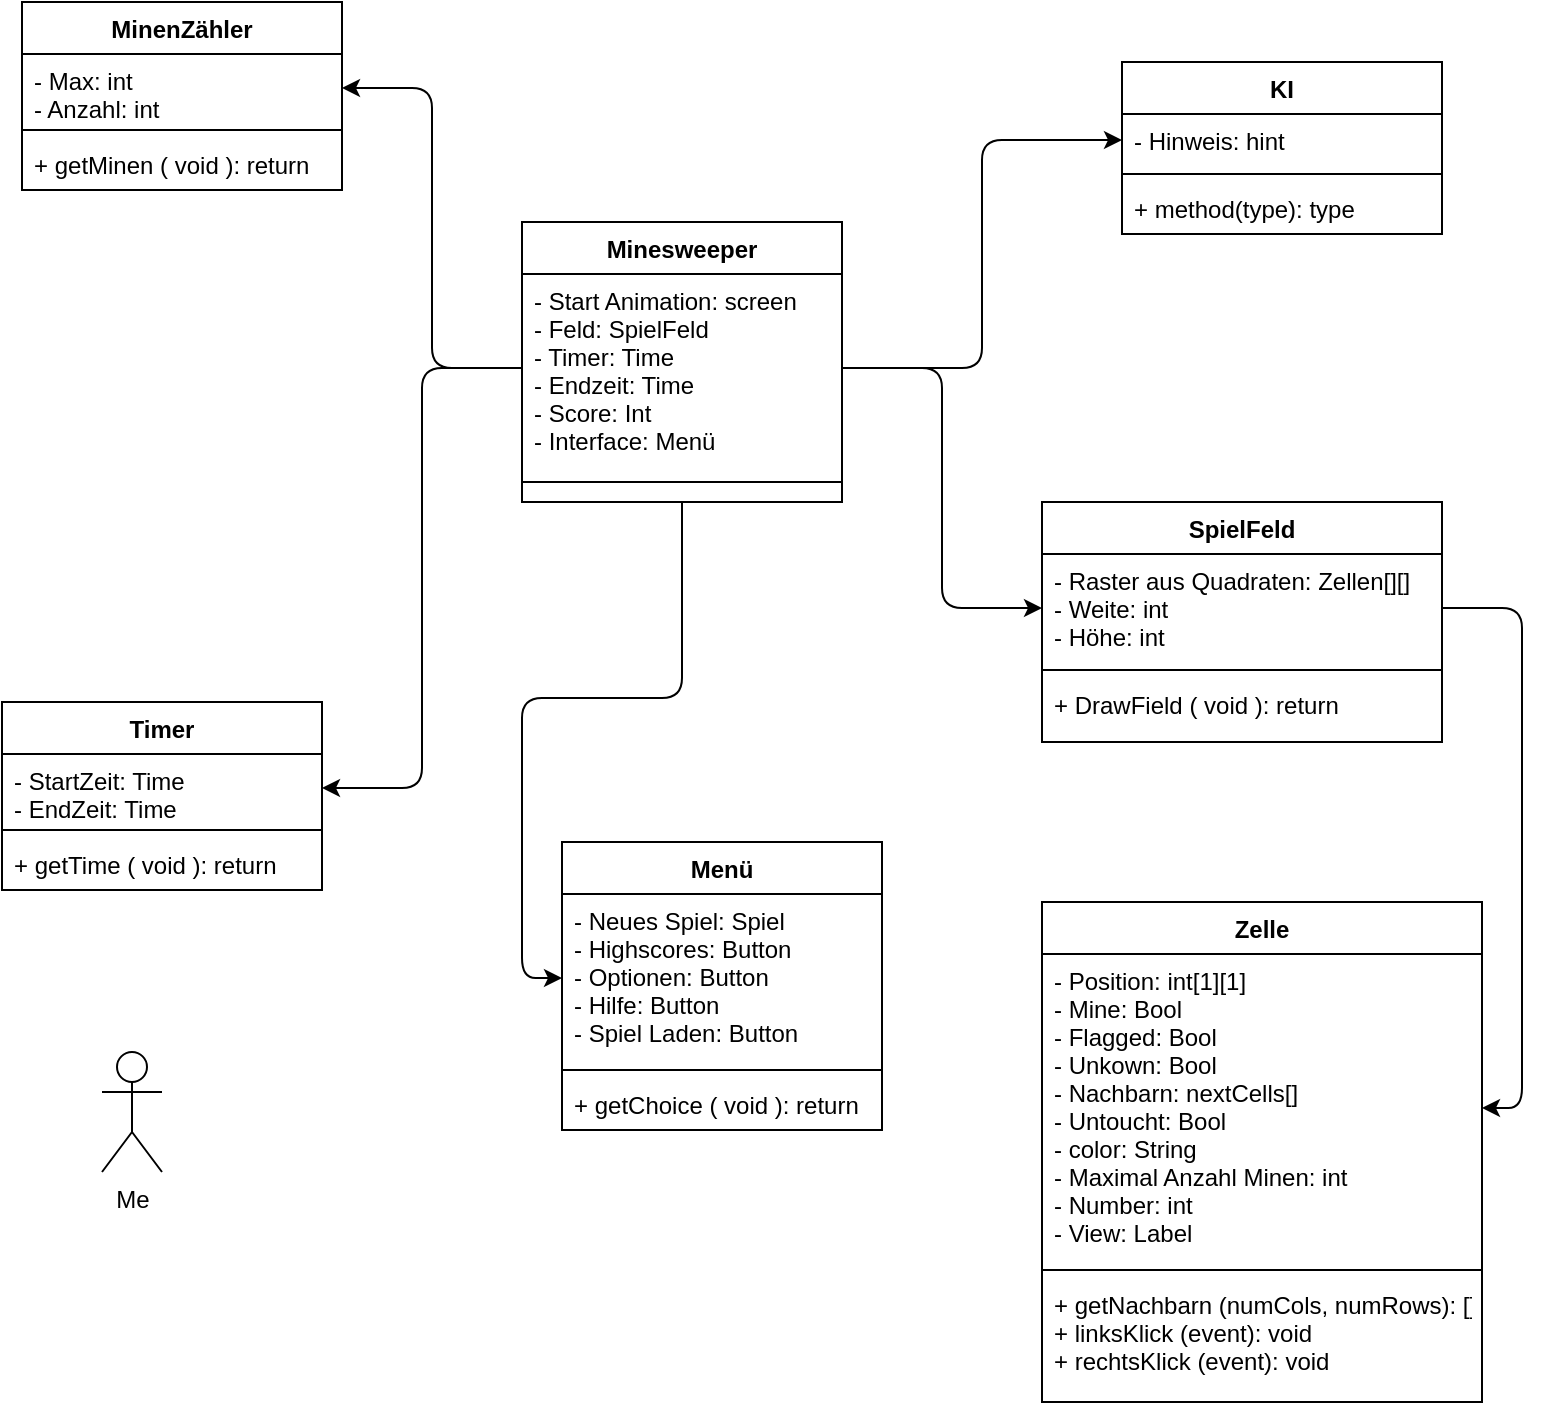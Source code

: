 <mxfile version="14.4.4" type="onedrive"><diagram id="C5RBs43oDa-KdzZeNtuy" name="Page-1"><mxGraphModel dx="1252" dy="612" grid="1" gridSize="10" guides="1" tooltips="1" connect="1" arrows="1" fold="1" page="1" pageScale="1" pageWidth="827" pageHeight="1169" math="0" shadow="0"><root><mxCell id="WIyWlLk6GJQsqaUBKTNV-0"/><mxCell id="WIyWlLk6GJQsqaUBKTNV-1" parent="WIyWlLk6GJQsqaUBKTNV-0"/><mxCell id="fPhHxZpwF_lgl6Vm_rmA-46" style="edgeStyle=orthogonalEdgeStyle;curved=0;rounded=1;sketch=0;orthogonalLoop=1;jettySize=auto;html=1;exitX=0.5;exitY=1;exitDx=0;exitDy=0;entryX=0;entryY=0.5;entryDx=0;entryDy=0;" parent="WIyWlLk6GJQsqaUBKTNV-1" source="fPhHxZpwF_lgl6Vm_rmA-2" target="fPhHxZpwF_lgl6Vm_rmA-43" edge="1"><mxGeometry relative="1" as="geometry"/></mxCell><mxCell id="fPhHxZpwF_lgl6Vm_rmA-2" value="Minesweeper" style="swimlane;fontStyle=1;align=center;verticalAlign=top;childLayout=stackLayout;horizontal=1;startSize=26;horizontalStack=0;resizeParent=1;resizeParentMax=0;resizeLast=0;collapsible=1;marginBottom=0;rounded=0;sketch=0;" parent="WIyWlLk6GJQsqaUBKTNV-1" vertex="1"><mxGeometry x="290" y="140" width="160" height="140" as="geometry"><mxRectangle x="40" y="120" width="110" height="26" as="alternateBounds"/></mxGeometry></mxCell><mxCell id="fPhHxZpwF_lgl6Vm_rmA-3" value="- Start Animation: screen&#10;- Feld: SpielFeld&#10;- Timer: Time&#10;- Endzeit: Time&#10;- Score: Int&#10;- Interface: Menü" style="text;strokeColor=none;fillColor=none;align=left;verticalAlign=top;spacingLeft=4;spacingRight=4;overflow=hidden;rotatable=0;points=[[0,0.5],[1,0.5]];portConstraint=eastwest;" parent="fPhHxZpwF_lgl6Vm_rmA-2" vertex="1"><mxGeometry y="26" width="160" height="94" as="geometry"/></mxCell><mxCell id="fPhHxZpwF_lgl6Vm_rmA-4" value="" style="line;strokeWidth=1;fillColor=none;align=left;verticalAlign=middle;spacingTop=-1;spacingLeft=3;spacingRight=3;rotatable=0;labelPosition=right;points=[];portConstraint=eastwest;" parent="fPhHxZpwF_lgl6Vm_rmA-2" vertex="1"><mxGeometry y="120" width="160" height="20" as="geometry"/></mxCell><mxCell id="fPhHxZpwF_lgl6Vm_rmA-6" value="SpielFeld" style="swimlane;fontStyle=1;align=center;verticalAlign=top;childLayout=stackLayout;horizontal=1;startSize=26;horizontalStack=0;resizeParent=1;resizeParentMax=0;resizeLast=0;collapsible=1;marginBottom=0;rounded=0;sketch=0;" parent="WIyWlLk6GJQsqaUBKTNV-1" vertex="1"><mxGeometry x="550" y="280" width="200" height="120" as="geometry"/></mxCell><mxCell id="fPhHxZpwF_lgl6Vm_rmA-7" value="- Raster aus Quadraten: Zellen[][] &#10;- Weite: int&#10;- Höhe: int" style="text;strokeColor=none;fillColor=none;align=left;verticalAlign=top;spacingLeft=4;spacingRight=4;overflow=hidden;rotatable=0;points=[[0,0.5],[1,0.5]];portConstraint=eastwest;" parent="fPhHxZpwF_lgl6Vm_rmA-6" vertex="1"><mxGeometry y="26" width="200" height="54" as="geometry"/></mxCell><mxCell id="fPhHxZpwF_lgl6Vm_rmA-8" value="" style="line;strokeWidth=1;fillColor=none;align=left;verticalAlign=middle;spacingTop=-1;spacingLeft=3;spacingRight=3;rotatable=0;labelPosition=right;points=[];portConstraint=eastwest;" parent="fPhHxZpwF_lgl6Vm_rmA-6" vertex="1"><mxGeometry y="80" width="200" height="8" as="geometry"/></mxCell><mxCell id="fPhHxZpwF_lgl6Vm_rmA-9" value="+ DrawField ( void ): return&#10;" style="text;strokeColor=none;fillColor=none;align=left;verticalAlign=top;spacingLeft=4;spacingRight=4;overflow=hidden;rotatable=0;points=[[0,0.5],[1,0.5]];portConstraint=eastwest;" parent="fPhHxZpwF_lgl6Vm_rmA-6" vertex="1"><mxGeometry y="88" width="200" height="32" as="geometry"/></mxCell><mxCell id="fPhHxZpwF_lgl6Vm_rmA-10" value="Zelle" style="swimlane;fontStyle=1;align=center;verticalAlign=top;childLayout=stackLayout;horizontal=1;startSize=26;horizontalStack=0;resizeParent=1;resizeParentMax=0;resizeLast=0;collapsible=1;marginBottom=0;rounded=0;sketch=0;" parent="WIyWlLk6GJQsqaUBKTNV-1" vertex="1"><mxGeometry x="550" y="480" width="220" height="250" as="geometry"/></mxCell><mxCell id="fPhHxZpwF_lgl6Vm_rmA-11" value="- Position: int[1][1]&#10;- Mine: Bool&#10;- Flagged: Bool&#10;- Unkown: Bool&#10;- Nachbarn: nextCells[]&#10;- Untoucht: Bool&#10;- color: String&#10;- Maximal Anzahl Minen: int&#10;- Number: int&#10;- View: Label" style="text;strokeColor=none;fillColor=none;align=left;verticalAlign=top;spacingLeft=4;spacingRight=4;overflow=hidden;rotatable=0;points=[[0,0.5],[1,0.5]];portConstraint=eastwest;" parent="fPhHxZpwF_lgl6Vm_rmA-10" vertex="1"><mxGeometry y="26" width="220" height="154" as="geometry"/></mxCell><mxCell id="fPhHxZpwF_lgl6Vm_rmA-12" value="" style="line;strokeWidth=1;fillColor=none;align=left;verticalAlign=middle;spacingTop=-1;spacingLeft=3;spacingRight=3;rotatable=0;labelPosition=right;points=[];portConstraint=eastwest;" parent="fPhHxZpwF_lgl6Vm_rmA-10" vertex="1"><mxGeometry y="180" width="220" height="8" as="geometry"/></mxCell><mxCell id="fPhHxZpwF_lgl6Vm_rmA-13" value="+ getNachbarn (numCols, numRows): []&#10;+ linksKlick (event): void&#10;+ rechtsKlick (event): void" style="text;strokeColor=none;fillColor=none;align=left;verticalAlign=top;spacingLeft=4;spacingRight=4;overflow=hidden;rotatable=0;points=[[0,0.5],[1,0.5]];portConstraint=eastwest;" parent="fPhHxZpwF_lgl6Vm_rmA-10" vertex="1"><mxGeometry y="188" width="220" height="62" as="geometry"/></mxCell><mxCell id="fPhHxZpwF_lgl6Vm_rmA-25" value="Timer" style="swimlane;fontStyle=1;align=center;verticalAlign=top;childLayout=stackLayout;horizontal=1;startSize=26;horizontalStack=0;resizeParent=1;resizeParentMax=0;resizeLast=0;collapsible=1;marginBottom=0;rounded=0;sketch=0;" parent="WIyWlLk6GJQsqaUBKTNV-1" vertex="1"><mxGeometry x="30" y="380" width="160" height="94" as="geometry"/></mxCell><mxCell id="fPhHxZpwF_lgl6Vm_rmA-26" value="- StartZeit: Time&#10;- EndZeit: Time" style="text;strokeColor=none;fillColor=none;align=left;verticalAlign=top;spacingLeft=4;spacingRight=4;overflow=hidden;rotatable=0;points=[[0,0.5],[1,0.5]];portConstraint=eastwest;" parent="fPhHxZpwF_lgl6Vm_rmA-25" vertex="1"><mxGeometry y="26" width="160" height="34" as="geometry"/></mxCell><mxCell id="fPhHxZpwF_lgl6Vm_rmA-27" value="" style="line;strokeWidth=1;fillColor=none;align=left;verticalAlign=middle;spacingTop=-1;spacingLeft=3;spacingRight=3;rotatable=0;labelPosition=right;points=[];portConstraint=eastwest;" parent="fPhHxZpwF_lgl6Vm_rmA-25" vertex="1"><mxGeometry y="60" width="160" height="8" as="geometry"/></mxCell><mxCell id="fPhHxZpwF_lgl6Vm_rmA-28" value="+ getTime ( void ): return" style="text;strokeColor=none;fillColor=none;align=left;verticalAlign=top;spacingLeft=4;spacingRight=4;overflow=hidden;rotatable=0;points=[[0,0.5],[1,0.5]];portConstraint=eastwest;" parent="fPhHxZpwF_lgl6Vm_rmA-25" vertex="1"><mxGeometry y="68" width="160" height="26" as="geometry"/></mxCell><mxCell id="fPhHxZpwF_lgl6Vm_rmA-30" style="edgeStyle=orthogonalEdgeStyle;curved=0;rounded=1;sketch=0;orthogonalLoop=1;jettySize=auto;html=1;" parent="WIyWlLk6GJQsqaUBKTNV-1" source="fPhHxZpwF_lgl6Vm_rmA-3" target="fPhHxZpwF_lgl6Vm_rmA-7" edge="1"><mxGeometry relative="1" as="geometry"/></mxCell><mxCell id="fPhHxZpwF_lgl6Vm_rmA-33" style="edgeStyle=orthogonalEdgeStyle;curved=0;rounded=1;sketch=0;orthogonalLoop=1;jettySize=auto;html=1;exitX=0;exitY=0.5;exitDx=0;exitDy=0;" parent="WIyWlLk6GJQsqaUBKTNV-1" source="fPhHxZpwF_lgl6Vm_rmA-3" target="fPhHxZpwF_lgl6Vm_rmA-26" edge="1"><mxGeometry relative="1" as="geometry"/></mxCell><mxCell id="fPhHxZpwF_lgl6Vm_rmA-41" style="edgeStyle=orthogonalEdgeStyle;curved=0;rounded=1;sketch=0;orthogonalLoop=1;jettySize=auto;html=1;exitX=1;exitY=0.5;exitDx=0;exitDy=0;entryX=1;entryY=0.5;entryDx=0;entryDy=0;" parent="WIyWlLk6GJQsqaUBKTNV-1" source="fPhHxZpwF_lgl6Vm_rmA-7" target="fPhHxZpwF_lgl6Vm_rmA-11" edge="1"><mxGeometry relative="1" as="geometry"/></mxCell><mxCell id="fPhHxZpwF_lgl6Vm_rmA-42" value="Menü" style="swimlane;fontStyle=1;align=center;verticalAlign=top;childLayout=stackLayout;horizontal=1;startSize=26;horizontalStack=0;resizeParent=1;resizeParentMax=0;resizeLast=0;collapsible=1;marginBottom=0;rounded=0;sketch=0;" parent="WIyWlLk6GJQsqaUBKTNV-1" vertex="1"><mxGeometry x="310" y="450" width="160" height="144" as="geometry"/></mxCell><mxCell id="fPhHxZpwF_lgl6Vm_rmA-43" value="- Neues Spiel: Spiel&#10;- Highscores: Button&#10;- Optionen: Button&#10;- Hilfe: Button&#10;- Spiel Laden: Button" style="text;strokeColor=none;fillColor=none;align=left;verticalAlign=top;spacingLeft=4;spacingRight=4;overflow=hidden;rotatable=0;points=[[0,0.5],[1,0.5]];portConstraint=eastwest;" parent="fPhHxZpwF_lgl6Vm_rmA-42" vertex="1"><mxGeometry y="26" width="160" height="84" as="geometry"/></mxCell><mxCell id="fPhHxZpwF_lgl6Vm_rmA-44" value="" style="line;strokeWidth=1;fillColor=none;align=left;verticalAlign=middle;spacingTop=-1;spacingLeft=3;spacingRight=3;rotatable=0;labelPosition=right;points=[];portConstraint=eastwest;" parent="fPhHxZpwF_lgl6Vm_rmA-42" vertex="1"><mxGeometry y="110" width="160" height="8" as="geometry"/></mxCell><mxCell id="fPhHxZpwF_lgl6Vm_rmA-45" value="+ getChoice ( void ): return" style="text;strokeColor=none;fillColor=none;align=left;verticalAlign=top;spacingLeft=4;spacingRight=4;overflow=hidden;rotatable=0;points=[[0,0.5],[1,0.5]];portConstraint=eastwest;" parent="fPhHxZpwF_lgl6Vm_rmA-42" vertex="1"><mxGeometry y="118" width="160" height="26" as="geometry"/></mxCell><mxCell id="fPhHxZpwF_lgl6Vm_rmA-48" value="KI" style="swimlane;fontStyle=1;align=center;verticalAlign=top;childLayout=stackLayout;horizontal=1;startSize=26;horizontalStack=0;resizeParent=1;resizeParentMax=0;resizeLast=0;collapsible=1;marginBottom=0;rounded=0;sketch=0;" parent="WIyWlLk6GJQsqaUBKTNV-1" vertex="1"><mxGeometry x="590" y="60" width="160" height="86" as="geometry"/></mxCell><mxCell id="fPhHxZpwF_lgl6Vm_rmA-49" value="- Hinweis: hint" style="text;strokeColor=none;fillColor=none;align=left;verticalAlign=top;spacingLeft=4;spacingRight=4;overflow=hidden;rotatable=0;points=[[0,0.5],[1,0.5]];portConstraint=eastwest;" parent="fPhHxZpwF_lgl6Vm_rmA-48" vertex="1"><mxGeometry y="26" width="160" height="26" as="geometry"/></mxCell><mxCell id="fPhHxZpwF_lgl6Vm_rmA-50" value="" style="line;strokeWidth=1;fillColor=none;align=left;verticalAlign=middle;spacingTop=-1;spacingLeft=3;spacingRight=3;rotatable=0;labelPosition=right;points=[];portConstraint=eastwest;" parent="fPhHxZpwF_lgl6Vm_rmA-48" vertex="1"><mxGeometry y="52" width="160" height="8" as="geometry"/></mxCell><mxCell id="fPhHxZpwF_lgl6Vm_rmA-51" value="+ method(type): type" style="text;strokeColor=none;fillColor=none;align=left;verticalAlign=top;spacingLeft=4;spacingRight=4;overflow=hidden;rotatable=0;points=[[0,0.5],[1,0.5]];portConstraint=eastwest;" parent="fPhHxZpwF_lgl6Vm_rmA-48" vertex="1"><mxGeometry y="60" width="160" height="26" as="geometry"/></mxCell><mxCell id="fPhHxZpwF_lgl6Vm_rmA-56" value="MinenZähler" style="swimlane;fontStyle=1;align=center;verticalAlign=top;childLayout=stackLayout;horizontal=1;startSize=26;horizontalStack=0;resizeParent=1;resizeParentMax=0;resizeLast=0;collapsible=1;marginBottom=0;rounded=0;sketch=0;" parent="WIyWlLk6GJQsqaUBKTNV-1" vertex="1"><mxGeometry x="40" y="30" width="160" height="94" as="geometry"/></mxCell><mxCell id="fPhHxZpwF_lgl6Vm_rmA-57" value="- Max: int&#10;- Anzahl: int" style="text;strokeColor=none;fillColor=none;align=left;verticalAlign=top;spacingLeft=4;spacingRight=4;overflow=hidden;rotatable=0;points=[[0,0.5],[1,0.5]];portConstraint=eastwest;" parent="fPhHxZpwF_lgl6Vm_rmA-56" vertex="1"><mxGeometry y="26" width="160" height="34" as="geometry"/></mxCell><mxCell id="fPhHxZpwF_lgl6Vm_rmA-58" value="" style="line;strokeWidth=1;fillColor=none;align=left;verticalAlign=middle;spacingTop=-1;spacingLeft=3;spacingRight=3;rotatable=0;labelPosition=right;points=[];portConstraint=eastwest;" parent="fPhHxZpwF_lgl6Vm_rmA-56" vertex="1"><mxGeometry y="60" width="160" height="8" as="geometry"/></mxCell><mxCell id="fPhHxZpwF_lgl6Vm_rmA-59" value="+ getMinen ( void ): return" style="text;strokeColor=none;fillColor=none;align=left;verticalAlign=top;spacingLeft=4;spacingRight=4;overflow=hidden;rotatable=0;points=[[0,0.5],[1,0.5]];portConstraint=eastwest;" parent="fPhHxZpwF_lgl6Vm_rmA-56" vertex="1"><mxGeometry y="68" width="160" height="26" as="geometry"/></mxCell><mxCell id="fPhHxZpwF_lgl6Vm_rmA-60" style="edgeStyle=orthogonalEdgeStyle;curved=0;rounded=1;sketch=0;orthogonalLoop=1;jettySize=auto;html=1;exitX=0;exitY=0.5;exitDx=0;exitDy=0;entryX=1;entryY=0.5;entryDx=0;entryDy=0;" parent="WIyWlLk6GJQsqaUBKTNV-1" source="fPhHxZpwF_lgl6Vm_rmA-3" target="fPhHxZpwF_lgl6Vm_rmA-57" edge="1"><mxGeometry relative="1" as="geometry"/></mxCell><mxCell id="fPhHxZpwF_lgl6Vm_rmA-61" style="edgeStyle=orthogonalEdgeStyle;curved=0;rounded=1;sketch=0;orthogonalLoop=1;jettySize=auto;html=1;exitX=1;exitY=0.5;exitDx=0;exitDy=0;entryX=0;entryY=0.5;entryDx=0;entryDy=0;" parent="WIyWlLk6GJQsqaUBKTNV-1" source="fPhHxZpwF_lgl6Vm_rmA-3" target="fPhHxZpwF_lgl6Vm_rmA-49" edge="1"><mxGeometry relative="1" as="geometry"/></mxCell><mxCell id="fPhHxZpwF_lgl6Vm_rmA-62" value="Me" style="shape=umlActor;verticalLabelPosition=bottom;verticalAlign=top;html=1;rounded=0;sketch=0;" parent="WIyWlLk6GJQsqaUBKTNV-1" vertex="1"><mxGeometry x="80" y="555" width="30" height="60" as="geometry"/></mxCell></root></mxGraphModel></diagram></mxfile>